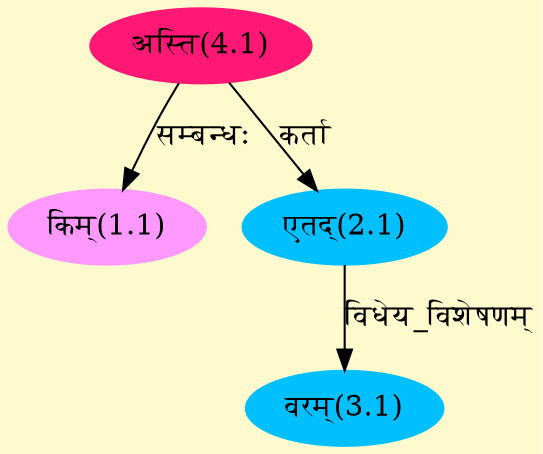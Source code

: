 digraph G{
rankdir=BT;
 compound=true;
 bgcolor="lemonchiffon1";
Node1_1 [style=filled, color="#FF99FF" label = "किम्(1.1)"]
Node4_1 [style=filled, color="#FF1975" label = "अस्ति(4.1)"]
Node2_1 [style=filled, color="#00BFFF" label = "एतद्(2.1)"]
Node3_1 [style=filled, color="#00BFFF" label = "वरम्(3.1)"]
/* Start of Relations section */

Node1_1 -> Node4_1 [  label="सम्बन्धः"  dir="back" ]
Node2_1 -> Node4_1 [  label="कर्ता"  dir="back" ]
Node3_1 -> Node2_1 [  label="विधेय_विशेषणम्"  dir="back" ]
}
